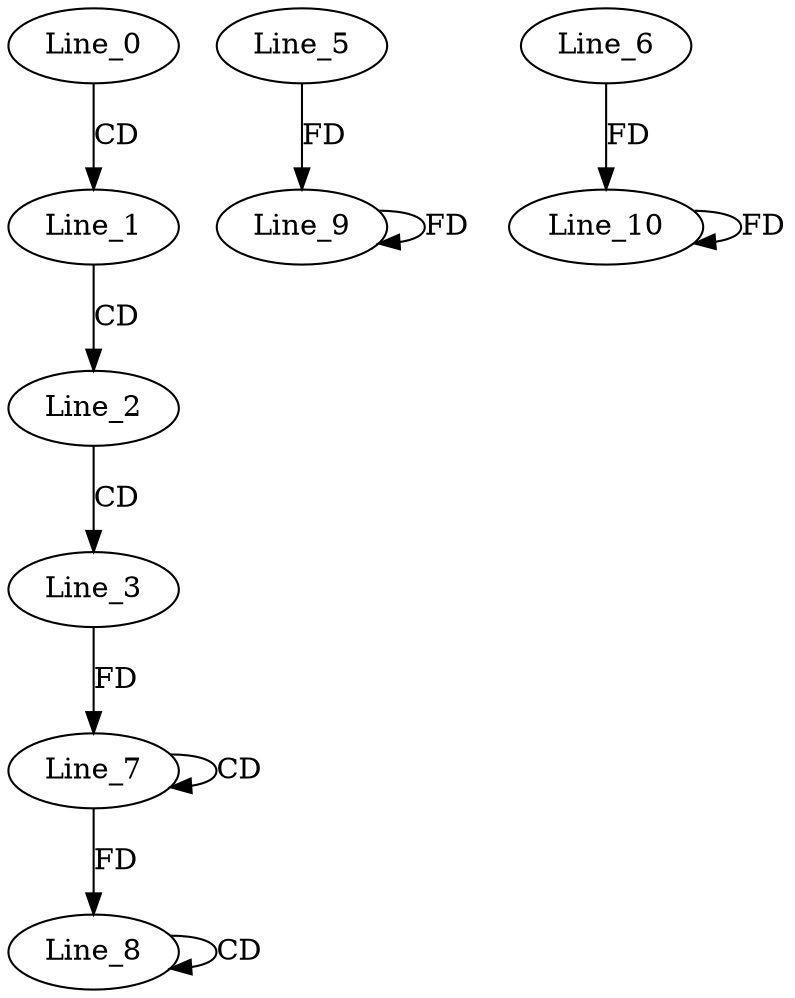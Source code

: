 digraph G {
  Line_0;
  Line_1;
  Line_2;
  Line_3;
  Line_7;
  Line_7;
  Line_8;
  Line_8;
  Line_5;
  Line_9;
  Line_9;
  Line_6;
  Line_10;
  Line_10;
  Line_0 -> Line_1 [ label="CD" ];
  Line_1 -> Line_2 [ label="CD" ];
  Line_2 -> Line_3 [ label="CD" ];
  Line_7 -> Line_7 [ label="CD" ];
  Line_3 -> Line_7 [ label="FD" ];
  Line_8 -> Line_8 [ label="CD" ];
  Line_7 -> Line_8 [ label="FD" ];
  Line_5 -> Line_9 [ label="FD" ];
  Line_9 -> Line_9 [ label="FD" ];
  Line_6 -> Line_10 [ label="FD" ];
  Line_10 -> Line_10 [ label="FD" ];
}
